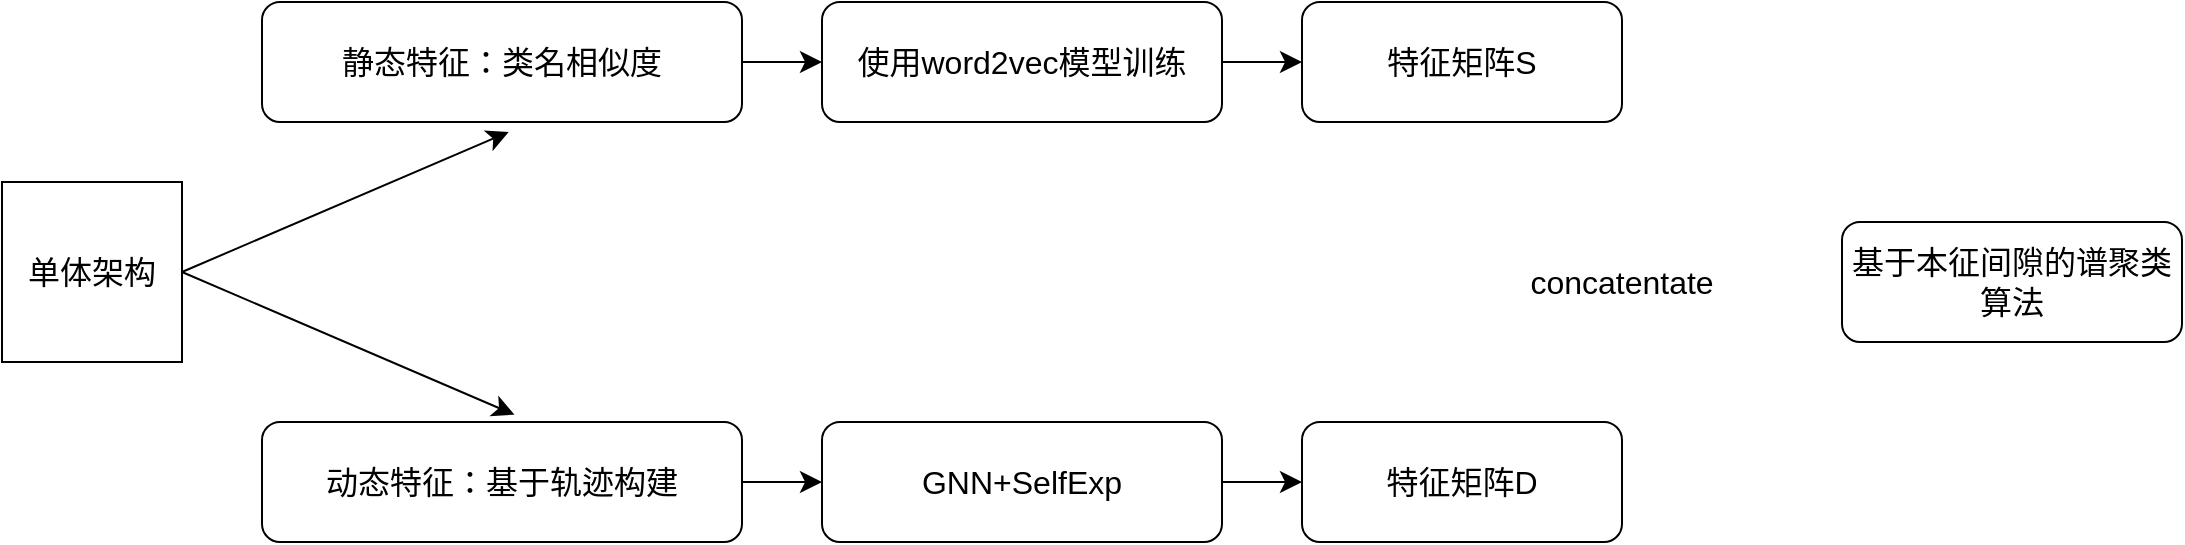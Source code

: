 <mxfile version="21.3.7" type="github">
  <diagram name="第 1 页" id="F_FN7IBZuOVjXzTydqT_">
    <mxGraphModel dx="2120" dy="1914" grid="1" gridSize="10" guides="1" tooltips="1" connect="1" arrows="1" fold="1" page="0" pageScale="1" pageWidth="4681" pageHeight="3300" math="0" shadow="0">
      <root>
        <mxCell id="0" />
        <mxCell id="1" parent="0" />
        <mxCell id="sz6CsE-mwLUf9pzoD_eq-1" value="单体架构" style="whiteSpace=wrap;html=1;aspect=fixed;fontSize=16;" vertex="1" parent="1">
          <mxGeometry x="-570" y="-740" width="90" height="90" as="geometry" />
        </mxCell>
        <mxCell id="sz6CsE-mwLUf9pzoD_eq-2" value="静态特征：类名相似度" style="rounded=1;whiteSpace=wrap;html=1;fontSize=16;" vertex="1" parent="1">
          <mxGeometry x="-440" y="-830" width="240" height="60" as="geometry" />
        </mxCell>
        <mxCell id="sz6CsE-mwLUf9pzoD_eq-3" value="动态特征：基于轨迹构建" style="rounded=1;whiteSpace=wrap;html=1;fontSize=16;" vertex="1" parent="1">
          <mxGeometry x="-440" y="-620" width="240" height="60" as="geometry" />
        </mxCell>
        <mxCell id="sz6CsE-mwLUf9pzoD_eq-4" value="使用word2vec模型训练" style="rounded=1;whiteSpace=wrap;html=1;fontSize=16;" vertex="1" parent="1">
          <mxGeometry x="-160" y="-830" width="200" height="60" as="geometry" />
        </mxCell>
        <mxCell id="sz6CsE-mwLUf9pzoD_eq-5" value="GNN+SelfExp" style="rounded=1;whiteSpace=wrap;html=1;fontSize=16;" vertex="1" parent="1">
          <mxGeometry x="-160" y="-620" width="200" height="60" as="geometry" />
        </mxCell>
        <mxCell id="sz6CsE-mwLUf9pzoD_eq-6" value="" style="endArrow=classic;html=1;rounded=0;fontSize=12;startSize=8;endSize=8;curved=1;exitX=1;exitY=0.5;exitDx=0;exitDy=0;entryX=0.514;entryY=1.083;entryDx=0;entryDy=0;entryPerimeter=0;" edge="1" parent="1" source="sz6CsE-mwLUf9pzoD_eq-1" target="sz6CsE-mwLUf9pzoD_eq-2">
          <mxGeometry width="50" height="50" relative="1" as="geometry">
            <mxPoint x="-230" y="-560" as="sourcePoint" />
            <mxPoint x="-180" y="-610" as="targetPoint" />
          </mxGeometry>
        </mxCell>
        <mxCell id="sz6CsE-mwLUf9pzoD_eq-7" value="" style="endArrow=classic;html=1;rounded=0;fontSize=12;startSize=8;endSize=8;curved=1;exitX=1;exitY=0.5;exitDx=0;exitDy=0;entryX=0.526;entryY=-0.061;entryDx=0;entryDy=0;entryPerimeter=0;" edge="1" parent="1" source="sz6CsE-mwLUf9pzoD_eq-1" target="sz6CsE-mwLUf9pzoD_eq-3">
          <mxGeometry width="50" height="50" relative="1" as="geometry">
            <mxPoint x="-270" y="-660" as="sourcePoint" />
            <mxPoint x="-220" y="-710" as="targetPoint" />
          </mxGeometry>
        </mxCell>
        <mxCell id="sz6CsE-mwLUf9pzoD_eq-8" value="" style="endArrow=classic;html=1;rounded=0;fontSize=12;startSize=8;endSize=8;curved=1;exitX=1;exitY=0.5;exitDx=0;exitDy=0;entryX=0;entryY=0.5;entryDx=0;entryDy=0;" edge="1" parent="1" source="sz6CsE-mwLUf9pzoD_eq-2" target="sz6CsE-mwLUf9pzoD_eq-4">
          <mxGeometry width="50" height="50" relative="1" as="geometry">
            <mxPoint x="-230" y="-560" as="sourcePoint" />
            <mxPoint x="-180" y="-610" as="targetPoint" />
          </mxGeometry>
        </mxCell>
        <mxCell id="sz6CsE-mwLUf9pzoD_eq-10" value="" style="endArrow=classic;html=1;rounded=0;fontSize=12;startSize=8;endSize=8;curved=1;exitX=1;exitY=0.5;exitDx=0;exitDy=0;entryX=0;entryY=0.5;entryDx=0;entryDy=0;" edge="1" parent="1" source="sz6CsE-mwLUf9pzoD_eq-3" target="sz6CsE-mwLUf9pzoD_eq-5">
          <mxGeometry width="50" height="50" relative="1" as="geometry">
            <mxPoint x="-190" y="-790" as="sourcePoint" />
            <mxPoint x="-70" y="-790" as="targetPoint" />
          </mxGeometry>
        </mxCell>
        <mxCell id="sz6CsE-mwLUf9pzoD_eq-11" value="特征矩阵S" style="rounded=1;whiteSpace=wrap;html=1;fontSize=16;" vertex="1" parent="1">
          <mxGeometry x="80" y="-830" width="160" height="60" as="geometry" />
        </mxCell>
        <mxCell id="sz6CsE-mwLUf9pzoD_eq-12" value="特征矩阵D" style="rounded=1;whiteSpace=wrap;html=1;fontSize=16;" vertex="1" parent="1">
          <mxGeometry x="80" y="-620" width="160" height="60" as="geometry" />
        </mxCell>
        <mxCell id="sz6CsE-mwLUf9pzoD_eq-13" value="concatentate" style="rounded=1;whiteSpace=wrap;html=1;fontSize=16;strokeColor=none;" vertex="1" parent="1">
          <mxGeometry x="180" y="-720" width="120" height="60" as="geometry" />
        </mxCell>
        <mxCell id="sz6CsE-mwLUf9pzoD_eq-15" value="" style="endArrow=classic;html=1;rounded=0;fontSize=12;startSize=8;endSize=8;curved=1;exitX=1;exitY=0.5;exitDx=0;exitDy=0;entryX=0;entryY=0.5;entryDx=0;entryDy=0;" edge="1" parent="1" source="sz6CsE-mwLUf9pzoD_eq-4" target="sz6CsE-mwLUf9pzoD_eq-11">
          <mxGeometry width="50" height="50" relative="1" as="geometry">
            <mxPoint x="30" y="-560" as="sourcePoint" />
            <mxPoint x="80" y="-610" as="targetPoint" />
          </mxGeometry>
        </mxCell>
        <mxCell id="sz6CsE-mwLUf9pzoD_eq-16" value="" style="endArrow=classic;html=1;rounded=0;fontSize=12;startSize=8;endSize=8;curved=1;exitX=1;exitY=0.5;exitDx=0;exitDy=0;entryX=0;entryY=0.5;entryDx=0;entryDy=0;" edge="1" parent="1" source="sz6CsE-mwLUf9pzoD_eq-5" target="sz6CsE-mwLUf9pzoD_eq-12">
          <mxGeometry width="50" height="50" relative="1" as="geometry">
            <mxPoint x="30" y="-560" as="sourcePoint" />
            <mxPoint x="80" y="-610" as="targetPoint" />
          </mxGeometry>
        </mxCell>
        <mxCell id="sz6CsE-mwLUf9pzoD_eq-18" value="基于本征间隙的谱聚类算法" style="rounded=1;whiteSpace=wrap;html=1;fontSize=16;" vertex="1" parent="1">
          <mxGeometry x="350" y="-720" width="170" height="60" as="geometry" />
        </mxCell>
      </root>
    </mxGraphModel>
  </diagram>
</mxfile>
